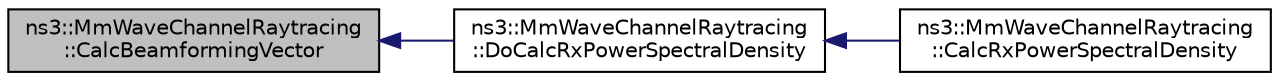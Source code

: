 digraph "ns3::MmWaveChannelRaytracing::CalcBeamformingVector"
{
  edge [fontname="Helvetica",fontsize="10",labelfontname="Helvetica",labelfontsize="10"];
  node [fontname="Helvetica",fontsize="10",shape=record];
  rankdir="LR";
  Node1 [label="ns3::MmWaveChannelRaytracing\l::CalcBeamformingVector",height=0.2,width=0.4,color="black", fillcolor="grey75", style="filled", fontcolor="black"];
  Node1 -> Node2 [dir="back",color="midnightblue",fontsize="10",style="solid"];
  Node2 [label="ns3::MmWaveChannelRaytracing\l::DoCalcRxPowerSpectralDensity",height=0.2,width=0.4,color="black", fillcolor="white", style="filled",URL="$d1/d92/classns3_1_1MmWaveChannelRaytracing.html#acc7c4160f1e83ce989502aec3fda4814"];
  Node2 -> Node3 [dir="back",color="midnightblue",fontsize="10",style="solid"];
  Node3 [label="ns3::MmWaveChannelRaytracing\l::CalcRxPowerSpectralDensity",height=0.2,width=0.4,color="black", fillcolor="white", style="filled",URL="$d1/d92/classns3_1_1MmWaveChannelRaytracing.html#a05ab8d0eec036305bde7d2de74de6403"];
}

